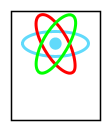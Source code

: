 {
  "sha1": "qscyuwqan92xtmu6yifxrxfid0twxyb",
  "insertion": {
    "when": "2024-06-04T17:28:42.860Z",
    "url": "https://github.com/plantuml/plantuml/discussions/1066#discussioncomment-4237702",
    "user": "plantuml@gmail.com"
  }
}
@startuml
sprite react <svg viewBox="0 0 230 230">
<circle cx="115" cy="102" r="20.5" fill="#61dafb"/>
<ellipse rx="110" ry="42"  cx="115" cy="102" stroke="#61dafb" stroke-width="10" fill="none"/>
<g transform="rotate(60 115 102)">
<ellipse rx="110" ry="42"  cx="115" cy="102" stroke="#ff0000" stroke-width="10" fill="none"/>
</g>
<g transform="rotate(-60 115 102)">
<ellipse rx="110" ry="42"  cx="115" cy="102" stroke="#00ff00" stroke-width="10" fill="none"/>
</g>
</svg>

rectangle <$react{scale=0.3}>
@enduml
